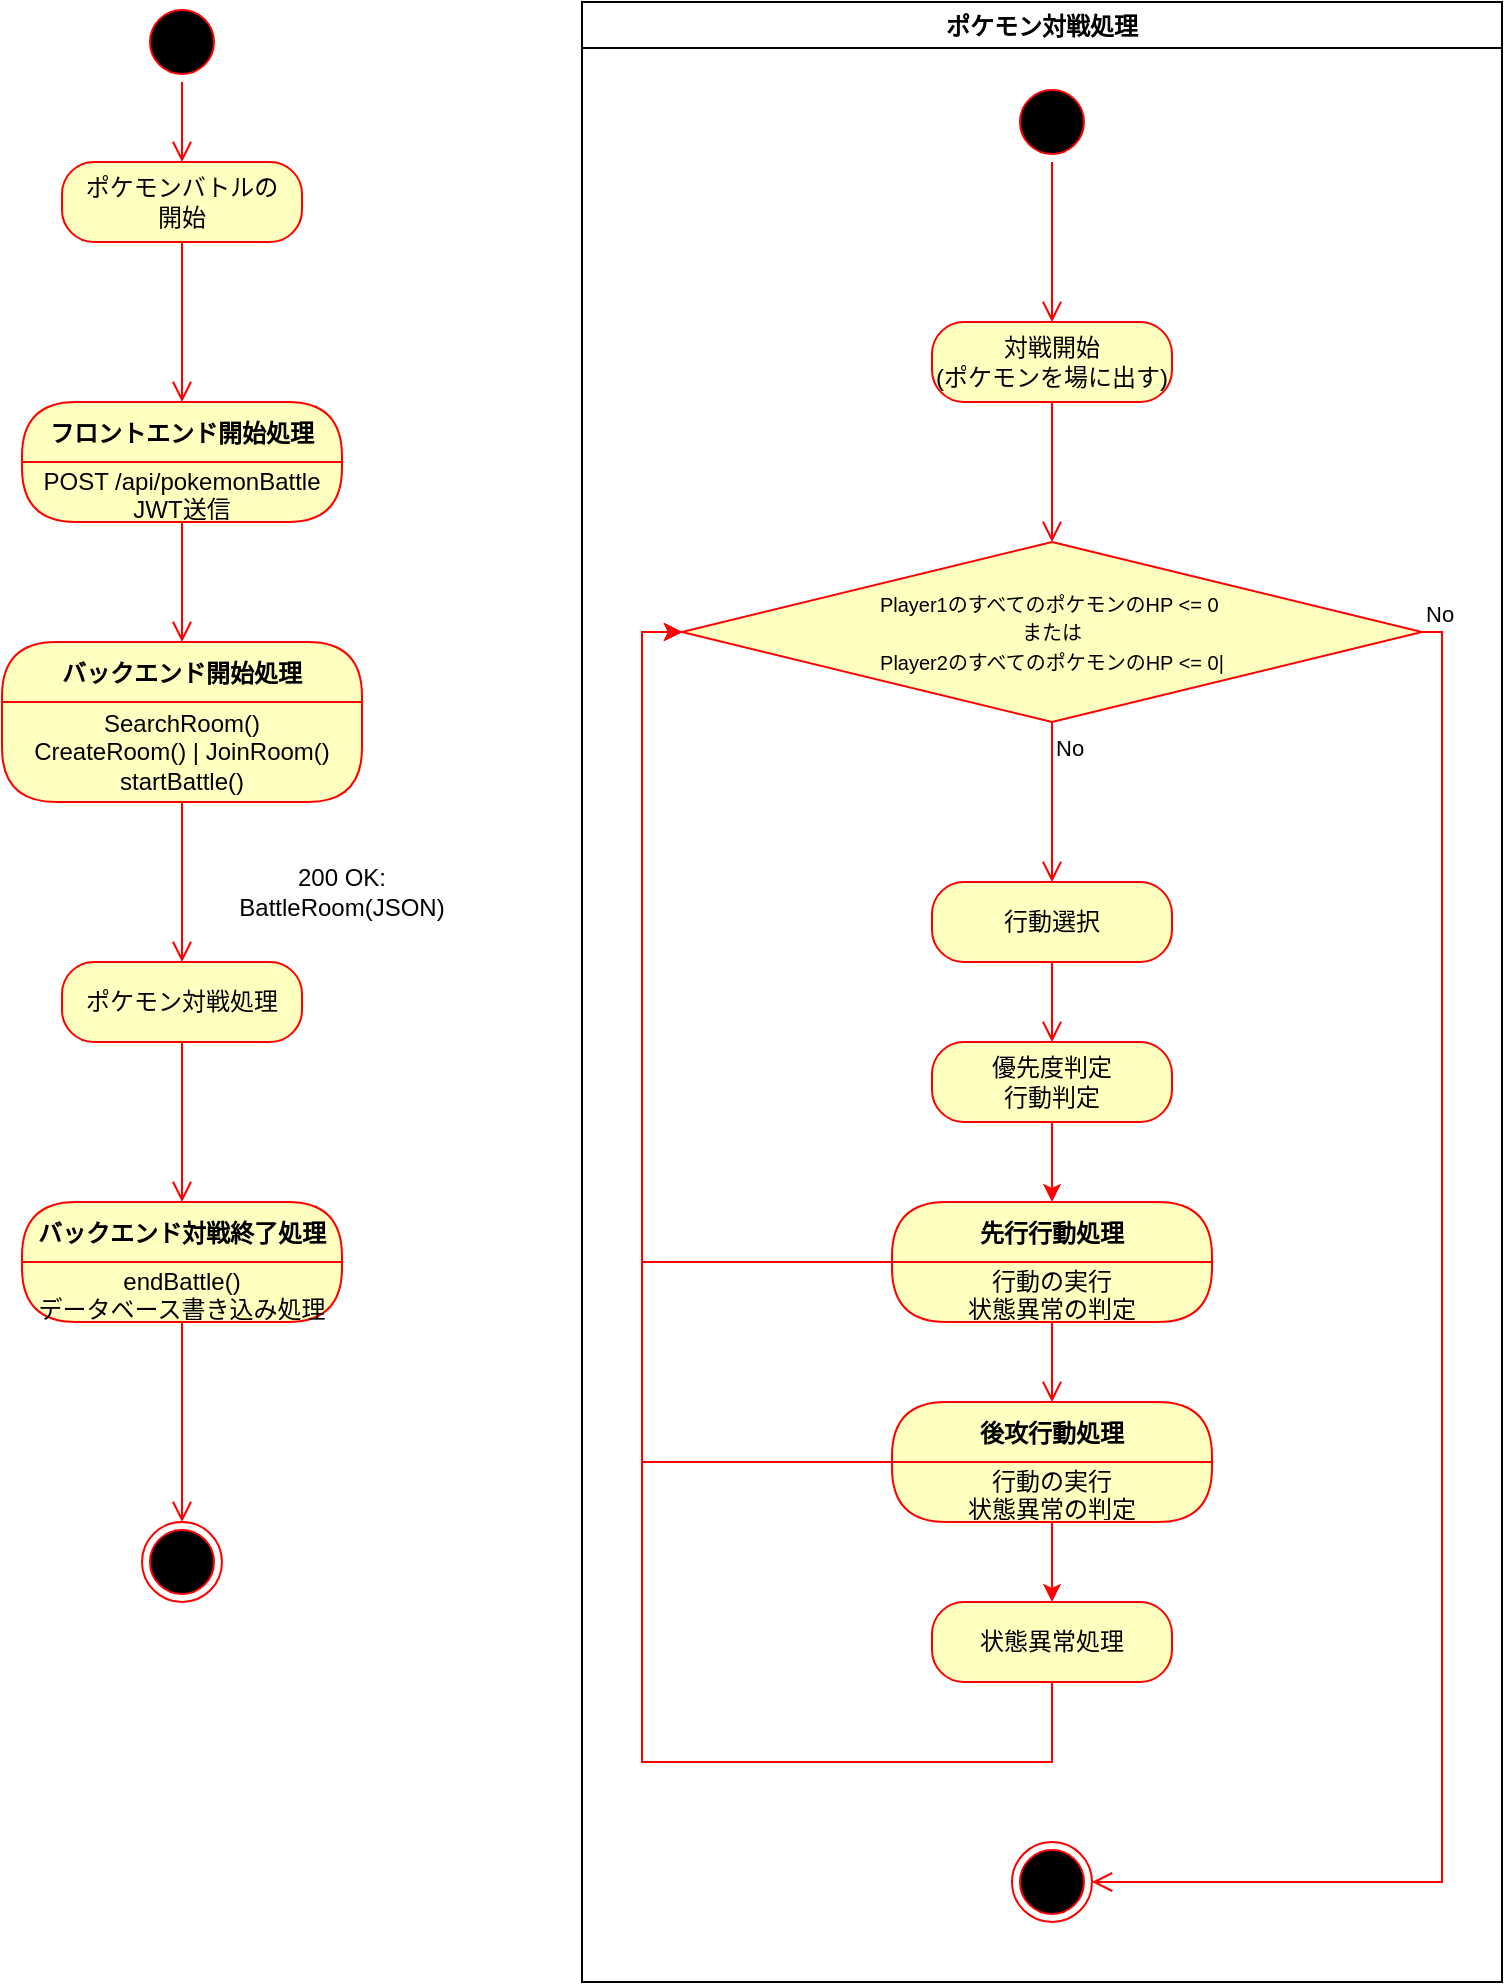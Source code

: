 <mxfile version="26.0.9">
  <diagram id="E80SX_s1n_JCvwC4ykuN" name="Page-1">
    <mxGraphModel dx="1908" dy="1434" grid="1" gridSize="10" guides="1" tooltips="1" connect="1" arrows="1" fold="1" page="1" pageScale="1" pageWidth="850" pageHeight="1100" math="0" shadow="0">
      <root>
        <mxCell id="0" />
        <mxCell id="1" parent="0" />
        <mxCell id="qFdSuMGm640_0Y5P7E8p-2" value="" style="ellipse;html=1;shape=startState;fillColor=#000000;strokeColor=#ff0000;" parent="1" vertex="1">
          <mxGeometry x="70" width="40" height="40" as="geometry" />
        </mxCell>
        <mxCell id="qFdSuMGm640_0Y5P7E8p-3" value="" style="edgeStyle=orthogonalEdgeStyle;html=1;verticalAlign=bottom;endArrow=open;endSize=8;strokeColor=#ff0000;rounded=0;" parent="1" source="qFdSuMGm640_0Y5P7E8p-2" target="qFdSuMGm640_0Y5P7E8p-7" edge="1">
          <mxGeometry relative="1" as="geometry">
            <mxPoint x="90" y="90" as="targetPoint" />
          </mxGeometry>
        </mxCell>
        <mxCell id="qFdSuMGm640_0Y5P7E8p-6" value="" style="ellipse;html=1;shape=endState;fillColor=#000000;strokeColor=#ff0000;" parent="1" vertex="1">
          <mxGeometry x="70" y="760" width="40" height="40" as="geometry" />
        </mxCell>
        <mxCell id="qFdSuMGm640_0Y5P7E8p-7" value="ポケモンバトルの&lt;div&gt;開始&lt;/div&gt;" style="rounded=1;whiteSpace=wrap;html=1;arcSize=40;fontColor=#000000;fillColor=#ffffc0;strokeColor=#ff0000;" parent="1" vertex="1">
          <mxGeometry x="30" y="80" width="120" height="40" as="geometry" />
        </mxCell>
        <mxCell id="qFdSuMGm640_0Y5P7E8p-11" value="フロントエンド開始処理" style="swimlane;fontStyle=1;align=center;verticalAlign=middle;childLayout=stackLayout;horizontal=1;startSize=30;horizontalStack=0;resizeParent=0;resizeLast=1;container=0;fontColor=#000000;collapsible=0;rounded=1;arcSize=30;strokeColor=#ff0000;fillColor=#ffffc0;swimlaneFillColor=#ffffc0;dropTarget=0;" parent="1" vertex="1">
          <mxGeometry x="10" y="200" width="160" height="60" as="geometry" />
        </mxCell>
        <mxCell id="qFdSuMGm640_0Y5P7E8p-12" value="POST /api/pokemonBattle&lt;div&gt;JWT送信&lt;/div&gt;" style="text;html=1;strokeColor=none;fillColor=none;align=center;verticalAlign=middle;spacingLeft=4;spacingRight=4;whiteSpace=wrap;overflow=hidden;rotatable=0;fontColor=#000000;" parent="qFdSuMGm640_0Y5P7E8p-11" vertex="1">
          <mxGeometry y="30" width="160" height="30" as="geometry" />
        </mxCell>
        <mxCell id="qFdSuMGm640_0Y5P7E8p-13" value="" style="edgeStyle=orthogonalEdgeStyle;html=1;verticalAlign=bottom;endArrow=open;endSize=8;strokeColor=#ff0000;rounded=0;entryX=0.5;entryY=0;entryDx=0;entryDy=0;" parent="1" source="qFdSuMGm640_0Y5P7E8p-11" target="qFdSuMGm640_0Y5P7E8p-14" edge="1">
          <mxGeometry relative="1" as="geometry">
            <mxPoint x="90" y="320" as="targetPoint" />
          </mxGeometry>
        </mxCell>
        <mxCell id="qFdSuMGm640_0Y5P7E8p-14" value="バックエンド開始処理" style="swimlane;fontStyle=1;align=center;verticalAlign=middle;childLayout=stackLayout;horizontal=1;startSize=30;horizontalStack=0;resizeParent=0;resizeLast=1;container=0;fontColor=#000000;collapsible=0;rounded=1;arcSize=30;strokeColor=#ff0000;fillColor=#ffffc0;swimlaneFillColor=#ffffc0;dropTarget=0;" parent="1" vertex="1">
          <mxGeometry y="320" width="180" height="80" as="geometry" />
        </mxCell>
        <mxCell id="qFdSuMGm640_0Y5P7E8p-15" value="&lt;div&gt;SearchRoom()&lt;/div&gt;CreateRoom() | JoinRoom()&lt;div&gt;startBattle()&lt;/div&gt;" style="text;html=1;strokeColor=none;fillColor=none;align=center;verticalAlign=middle;spacingLeft=4;spacingRight=4;whiteSpace=wrap;overflow=hidden;rotatable=0;fontColor=#000000;" parent="qFdSuMGm640_0Y5P7E8p-14" vertex="1">
          <mxGeometry y="30" width="180" height="50" as="geometry" />
        </mxCell>
        <mxCell id="qFdSuMGm640_0Y5P7E8p-18" value="200 OK: BattleRoom(JSON)" style="text;html=1;align=center;verticalAlign=middle;whiteSpace=wrap;rounded=0;" parent="1" vertex="1">
          <mxGeometry x="110" y="430" width="120" height="30" as="geometry" />
        </mxCell>
        <mxCell id="qFdSuMGm640_0Y5P7E8p-19" value="ポケモン対戦処理" style="rounded=1;whiteSpace=wrap;html=1;arcSize=40;fontColor=#000000;fillColor=#ffffc0;strokeColor=#ff0000;" parent="1" vertex="1">
          <mxGeometry x="30" y="480" width="120" height="40" as="geometry" />
        </mxCell>
        <mxCell id="qFdSuMGm640_0Y5P7E8p-20" value="" style="edgeStyle=orthogonalEdgeStyle;html=1;verticalAlign=bottom;endArrow=open;endSize=8;strokeColor=#ff0000;rounded=0;entryX=0.5;entryY=0;entryDx=0;entryDy=0;" parent="1" source="qFdSuMGm640_0Y5P7E8p-19" target="qFdSuMGm640_0Y5P7E8p-27" edge="1">
          <mxGeometry relative="1" as="geometry">
            <mxPoint x="90" y="580" as="targetPoint" />
          </mxGeometry>
        </mxCell>
        <mxCell id="qFdSuMGm640_0Y5P7E8p-23" value="" style="edgeStyle=orthogonalEdgeStyle;html=1;verticalAlign=bottom;endArrow=open;endSize=8;strokeColor=#ff0000;rounded=0;exitX=0.5;exitY=1;exitDx=0;exitDy=0;" parent="1" source="qFdSuMGm640_0Y5P7E8p-7" target="qFdSuMGm640_0Y5P7E8p-11" edge="1">
          <mxGeometry relative="1" as="geometry">
            <mxPoint x="89.55" y="190" as="targetPoint" />
            <mxPoint x="89.55" y="130" as="sourcePoint" />
          </mxGeometry>
        </mxCell>
        <mxCell id="qFdSuMGm640_0Y5P7E8p-24" value="" style="edgeStyle=orthogonalEdgeStyle;html=1;verticalAlign=bottom;endArrow=open;endSize=8;strokeColor=#ff0000;rounded=0;exitX=0.5;exitY=1;exitDx=0;exitDy=0;" parent="1" source="qFdSuMGm640_0Y5P7E8p-15" target="qFdSuMGm640_0Y5P7E8p-19" edge="1">
          <mxGeometry relative="1" as="geometry">
            <mxPoint x="89.41" y="470" as="targetPoint" />
            <mxPoint x="89.41" y="410" as="sourcePoint" />
          </mxGeometry>
        </mxCell>
        <mxCell id="qFdSuMGm640_0Y5P7E8p-27" value="バックエンド対戦終了処理" style="swimlane;fontStyle=1;align=center;verticalAlign=middle;childLayout=stackLayout;horizontal=1;startSize=30;horizontalStack=0;resizeParent=0;resizeLast=1;container=0;fontColor=#000000;collapsible=0;rounded=1;arcSize=30;strokeColor=#ff0000;fillColor=#ffffc0;swimlaneFillColor=#ffffc0;dropTarget=0;" parent="1" vertex="1">
          <mxGeometry x="10" y="600" width="160" height="60" as="geometry" />
        </mxCell>
        <mxCell id="qFdSuMGm640_0Y5P7E8p-28" value="endBattle()&lt;div&gt;データベース書き込み処理&lt;/div&gt;" style="text;html=1;strokeColor=none;fillColor=none;align=center;verticalAlign=middle;spacingLeft=4;spacingRight=4;whiteSpace=wrap;overflow=hidden;rotatable=0;fontColor=#000000;" parent="qFdSuMGm640_0Y5P7E8p-27" vertex="1">
          <mxGeometry y="30" width="160" height="30" as="geometry" />
        </mxCell>
        <mxCell id="qFdSuMGm640_0Y5P7E8p-29" value="" style="edgeStyle=orthogonalEdgeStyle;html=1;verticalAlign=bottom;endArrow=open;endSize=8;strokeColor=#ff0000;rounded=0;entryX=0.5;entryY=0;entryDx=0;entryDy=0;" parent="1" source="qFdSuMGm640_0Y5P7E8p-27" target="qFdSuMGm640_0Y5P7E8p-6" edge="1">
          <mxGeometry relative="1" as="geometry">
            <mxPoint x="90" y="720" as="targetPoint" />
          </mxGeometry>
        </mxCell>
        <mxCell id="qFdSuMGm640_0Y5P7E8p-33" value="ポケモン対戦処理" style="swimlane;" parent="1" vertex="1">
          <mxGeometry x="290" width="460" height="990" as="geometry" />
        </mxCell>
        <mxCell id="qFdSuMGm640_0Y5P7E8p-35" value="" style="ellipse;html=1;shape=startState;fillColor=#000000;strokeColor=#ff0000;" parent="qFdSuMGm640_0Y5P7E8p-33" vertex="1">
          <mxGeometry x="215" y="40" width="40" height="40" as="geometry" />
        </mxCell>
        <mxCell id="qFdSuMGm640_0Y5P7E8p-36" value="" style="edgeStyle=orthogonalEdgeStyle;html=1;verticalAlign=bottom;endArrow=open;endSize=8;strokeColor=#ff0000;rounded=0;entryX=0.5;entryY=0;entryDx=0;entryDy=0;" parent="qFdSuMGm640_0Y5P7E8p-33" source="qFdSuMGm640_0Y5P7E8p-35" target="qFdSuMGm640_0Y5P7E8p-37" edge="1">
          <mxGeometry relative="1" as="geometry">
            <mxPoint x="235" y="130" as="targetPoint" />
          </mxGeometry>
        </mxCell>
        <mxCell id="qFdSuMGm640_0Y5P7E8p-37" value="対戦開始&lt;div&gt;(ポケモンを場に出す)&lt;/div&gt;" style="rounded=1;whiteSpace=wrap;html=1;arcSize=40;fontColor=#000000;fillColor=#ffffc0;strokeColor=#ff0000;" parent="qFdSuMGm640_0Y5P7E8p-33" vertex="1">
          <mxGeometry x="175" y="160" width="120" height="40" as="geometry" />
        </mxCell>
        <mxCell id="qFdSuMGm640_0Y5P7E8p-38" value="" style="edgeStyle=orthogonalEdgeStyle;html=1;verticalAlign=bottom;endArrow=open;endSize=8;strokeColor=#ff0000;rounded=0;entryX=0.5;entryY=0;entryDx=0;entryDy=0;" parent="qFdSuMGm640_0Y5P7E8p-33" source="qFdSuMGm640_0Y5P7E8p-37" target="qFdSuMGm640_0Y5P7E8p-40" edge="1">
          <mxGeometry relative="1" as="geometry">
            <mxPoint x="235" y="270" as="targetPoint" />
          </mxGeometry>
        </mxCell>
        <mxCell id="qFdSuMGm640_0Y5P7E8p-40" value="&lt;font style=&quot;font-size: 10px;&quot;&gt;Player1のすべてのポケモンのHP &amp;lt;= 0&amp;nbsp;&lt;/font&gt;&lt;div&gt;&lt;font style=&quot;font-size: 10px;&quot;&gt;または&lt;br&gt;&lt;/font&gt;&lt;div&gt;&lt;font style=&quot;font-size: 10px;&quot;&gt;Player2のすべてのポケモンのHP &amp;lt;= 0|&lt;/font&gt;&lt;/div&gt;&lt;/div&gt;" style="rhombus;whiteSpace=wrap;html=1;fontColor=#000000;fillColor=#ffffc0;strokeColor=#ff0000;" parent="qFdSuMGm640_0Y5P7E8p-33" vertex="1">
          <mxGeometry x="50" y="270" width="370" height="90" as="geometry" />
        </mxCell>
        <mxCell id="qFdSuMGm640_0Y5P7E8p-41" value="No" style="edgeStyle=orthogonalEdgeStyle;html=1;align=left;verticalAlign=bottom;endArrow=open;endSize=8;strokeColor=#ff0000;rounded=0;exitX=1;exitY=0.5;exitDx=0;exitDy=0;entryX=1;entryY=0.5;entryDx=0;entryDy=0;" parent="qFdSuMGm640_0Y5P7E8p-33" source="qFdSuMGm640_0Y5P7E8p-40" target="qFdSuMGm640_0Y5P7E8p-68" edge="1">
          <mxGeometry x="-1" relative="1" as="geometry">
            <mxPoint x="430" y="370" as="targetPoint" />
            <mxPoint x="265" y="430" as="sourcePoint" />
            <mxPoint as="offset" />
          </mxGeometry>
        </mxCell>
        <mxCell id="qFdSuMGm640_0Y5P7E8p-42" value="No" style="edgeStyle=orthogonalEdgeStyle;html=1;align=left;verticalAlign=top;endArrow=open;endSize=8;strokeColor=#ff0000;rounded=0;" parent="qFdSuMGm640_0Y5P7E8p-33" source="qFdSuMGm640_0Y5P7E8p-40" target="qFdSuMGm640_0Y5P7E8p-49" edge="1">
          <mxGeometry x="-1" relative="1" as="geometry">
            <mxPoint x="235" y="400" as="targetPoint" />
          </mxGeometry>
        </mxCell>
        <mxCell id="qFdSuMGm640_0Y5P7E8p-49" value="行動選択" style="rounded=1;whiteSpace=wrap;html=1;arcSize=40;fontColor=#000000;fillColor=#ffffc0;strokeColor=#ff0000;" parent="qFdSuMGm640_0Y5P7E8p-33" vertex="1">
          <mxGeometry x="175" y="440" width="120" height="40" as="geometry" />
        </mxCell>
        <mxCell id="qFdSuMGm640_0Y5P7E8p-50" value="" style="edgeStyle=orthogonalEdgeStyle;html=1;verticalAlign=bottom;endArrow=open;endSize=8;strokeColor=#ff0000;rounded=0;entryX=0.5;entryY=0;entryDx=0;entryDy=0;" parent="qFdSuMGm640_0Y5P7E8p-33" source="qFdSuMGm640_0Y5P7E8p-49" target="qFdSuMGm640_0Y5P7E8p-51" edge="1">
          <mxGeometry relative="1" as="geometry">
            <mxPoint x="235" y="540" as="targetPoint" />
          </mxGeometry>
        </mxCell>
        <mxCell id="qFdSuMGm640_0Y5P7E8p-63" style="edgeStyle=orthogonalEdgeStyle;rounded=0;orthogonalLoop=1;jettySize=auto;html=1;entryX=0.5;entryY=0;entryDx=0;entryDy=0;strokeColor=#FF0000;" parent="qFdSuMGm640_0Y5P7E8p-33" source="qFdSuMGm640_0Y5P7E8p-51" target="qFdSuMGm640_0Y5P7E8p-54" edge="1">
          <mxGeometry relative="1" as="geometry" />
        </mxCell>
        <mxCell id="qFdSuMGm640_0Y5P7E8p-51" value="優先度判定&lt;div&gt;行動判定&lt;/div&gt;" style="rounded=1;whiteSpace=wrap;html=1;arcSize=40;fontColor=#000000;fillColor=#ffffc0;strokeColor=#ff0000;" parent="qFdSuMGm640_0Y5P7E8p-33" vertex="1">
          <mxGeometry x="175" y="520" width="120" height="40" as="geometry" />
        </mxCell>
        <mxCell id="qFdSuMGm640_0Y5P7E8p-54" value="先行行動処理" style="swimlane;fontStyle=1;align=center;verticalAlign=middle;childLayout=stackLayout;horizontal=1;startSize=30;horizontalStack=0;resizeParent=0;resizeLast=1;container=0;fontColor=#000000;collapsible=0;rounded=1;arcSize=30;strokeColor=#ff0000;fillColor=#ffffc0;swimlaneFillColor=#ffffc0;dropTarget=0;" parent="qFdSuMGm640_0Y5P7E8p-33" vertex="1">
          <mxGeometry x="155" y="600" width="160" height="60" as="geometry" />
        </mxCell>
        <mxCell id="qFdSuMGm640_0Y5P7E8p-55" value="行動の実行&lt;div&gt;状態異常の判定&lt;/div&gt;" style="text;html=1;strokeColor=none;fillColor=none;align=center;verticalAlign=middle;spacingLeft=4;spacingRight=4;whiteSpace=wrap;overflow=hidden;rotatable=0;fontColor=#000000;" parent="qFdSuMGm640_0Y5P7E8p-54" vertex="1">
          <mxGeometry y="30" width="160" height="30" as="geometry" />
        </mxCell>
        <mxCell id="qFdSuMGm640_0Y5P7E8p-56" value="" style="edgeStyle=orthogonalEdgeStyle;html=1;verticalAlign=bottom;endArrow=open;endSize=8;strokeColor=#ff0000;rounded=0;entryX=0.5;entryY=0;entryDx=0;entryDy=0;" parent="qFdSuMGm640_0Y5P7E8p-33" source="qFdSuMGm640_0Y5P7E8p-54" target="qFdSuMGm640_0Y5P7E8p-58" edge="1">
          <mxGeometry relative="1" as="geometry">
            <mxPoint x="235" y="780" as="targetPoint" />
          </mxGeometry>
        </mxCell>
        <mxCell id="qFdSuMGm640_0Y5P7E8p-57" style="edgeStyle=orthogonalEdgeStyle;rounded=0;orthogonalLoop=1;jettySize=auto;html=1;entryX=0;entryY=0.5;entryDx=0;entryDy=0;strokeColor=#FF0000;" parent="qFdSuMGm640_0Y5P7E8p-33" source="qFdSuMGm640_0Y5P7E8p-55" target="qFdSuMGm640_0Y5P7E8p-40" edge="1">
          <mxGeometry relative="1" as="geometry">
            <Array as="points">
              <mxPoint x="30" y="630" />
              <mxPoint x="30" y="315" />
            </Array>
          </mxGeometry>
        </mxCell>
        <mxCell id="qFdSuMGm640_0Y5P7E8p-62" style="edgeStyle=orthogonalEdgeStyle;rounded=0;orthogonalLoop=1;jettySize=auto;html=1;entryX=0;entryY=0.5;entryDx=0;entryDy=0;strokeColor=#FF0000;" parent="qFdSuMGm640_0Y5P7E8p-33" source="qFdSuMGm640_0Y5P7E8p-58" target="qFdSuMGm640_0Y5P7E8p-40" edge="1">
          <mxGeometry relative="1" as="geometry">
            <Array as="points">
              <mxPoint x="30" y="730" />
              <mxPoint x="30" y="315" />
            </Array>
          </mxGeometry>
        </mxCell>
        <mxCell id="qFdSuMGm640_0Y5P7E8p-58" value="後攻行動処理" style="swimlane;fontStyle=1;align=center;verticalAlign=middle;childLayout=stackLayout;horizontal=1;startSize=30;horizontalStack=0;resizeParent=0;resizeLast=1;container=0;fontColor=#000000;collapsible=0;rounded=1;arcSize=30;strokeColor=#ff0000;fillColor=#ffffc0;swimlaneFillColor=#ffffc0;dropTarget=0;" parent="qFdSuMGm640_0Y5P7E8p-33" vertex="1">
          <mxGeometry x="155" y="700" width="160" height="60" as="geometry" />
        </mxCell>
        <mxCell id="qFdSuMGm640_0Y5P7E8p-59" value="行動の実行&lt;div&gt;状態異常の判定&lt;/div&gt;" style="text;html=1;strokeColor=none;fillColor=none;align=center;verticalAlign=middle;spacingLeft=4;spacingRight=4;whiteSpace=wrap;overflow=hidden;rotatable=0;fontColor=#000000;" parent="qFdSuMGm640_0Y5P7E8p-58" vertex="1">
          <mxGeometry y="30" width="160" height="30" as="geometry" />
        </mxCell>
        <mxCell id="qFdSuMGm640_0Y5P7E8p-66" style="edgeStyle=orthogonalEdgeStyle;rounded=0;orthogonalLoop=1;jettySize=auto;html=1;entryX=0;entryY=0.5;entryDx=0;entryDy=0;strokeColor=#FF0000;" parent="qFdSuMGm640_0Y5P7E8p-33" source="qFdSuMGm640_0Y5P7E8p-64" target="qFdSuMGm640_0Y5P7E8p-40" edge="1">
          <mxGeometry relative="1" as="geometry">
            <Array as="points">
              <mxPoint x="235" y="880" />
              <mxPoint x="30" y="880" />
              <mxPoint x="30" y="315" />
            </Array>
          </mxGeometry>
        </mxCell>
        <mxCell id="qFdSuMGm640_0Y5P7E8p-64" value="状態異常処理" style="rounded=1;whiteSpace=wrap;html=1;arcSize=40;fontColor=#000000;fillColor=#ffffc0;strokeColor=#ff0000;" parent="qFdSuMGm640_0Y5P7E8p-33" vertex="1">
          <mxGeometry x="175" y="800" width="120" height="40" as="geometry" />
        </mxCell>
        <mxCell id="qFdSuMGm640_0Y5P7E8p-67" style="edgeStyle=orthogonalEdgeStyle;rounded=0;orthogonalLoop=1;jettySize=auto;html=1;strokeColor=#FF0000;" parent="qFdSuMGm640_0Y5P7E8p-33" source="qFdSuMGm640_0Y5P7E8p-59" target="qFdSuMGm640_0Y5P7E8p-64" edge="1">
          <mxGeometry relative="1" as="geometry" />
        </mxCell>
        <mxCell id="qFdSuMGm640_0Y5P7E8p-68" value="" style="ellipse;html=1;shape=endState;fillColor=#000000;strokeColor=#ff0000;" parent="qFdSuMGm640_0Y5P7E8p-33" vertex="1">
          <mxGeometry x="215" y="920" width="40" height="40" as="geometry" />
        </mxCell>
      </root>
    </mxGraphModel>
  </diagram>
</mxfile>
